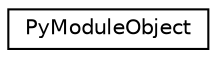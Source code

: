 digraph G
{
  edge [fontname="Helvetica",fontsize="10",labelfontname="Helvetica",labelfontsize="10"];
  node [fontname="Helvetica",fontsize="10",shape=record];
  rankdir=LR;
  Node1 [label="PyModuleObject",height=0.2,width=0.4,color="black", fillcolor="white", style="filled",URL="$d2/d1b/structPyModuleObject.html"];
}
